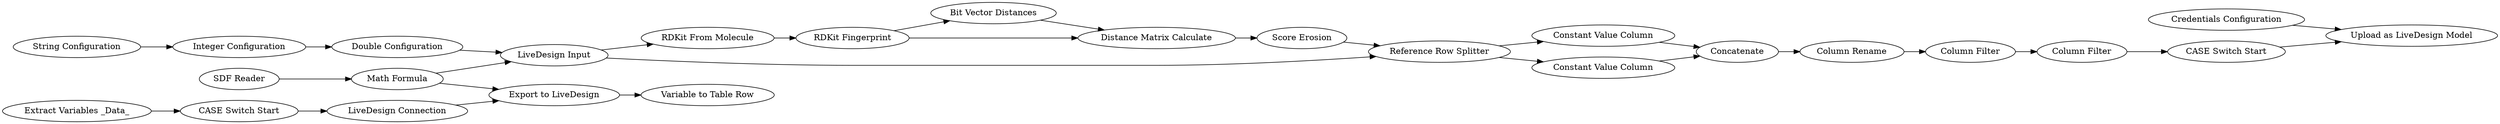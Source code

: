 digraph {
	"1482209049695656971_16193" [label="Math Formula"]
	"-7298465488300706284_5" [label="Bit Vector Distances"]
	"6596486722252779075_15409" [label="Reference Row Splitter"]
	"-1974324807732474824_16197" [label="CASE Switch Start"]
	"1482209049695656971_28" [label="Integer Configuration"]
	"-1974324807732474824_16203" [label="Extract Variables _Data_"]
	"-7298465488300706284_4" [label="RDKit Fingerprint"]
	"1482209049695656971_453" [label="Credentials Configuration"]
	"1482209049695656971_7" [label="Score Erosion"]
	"1482209049695656971_16179" [label="LiveDesign Input"]
	"-6875090547529250382_15425" [label="CASE Switch Start"]
	"6596486722252779075_15410" [label="Constant Value Column"]
	"-6875090547529250382_15252" [label="Column Filter"]
	"1482209049695656971_26" [label="String Configuration"]
	"6596486722252779075_15427" [label="Column Rename"]
	"-7298465488300706284_6" [label="Distance Matrix Calculate"]
	"-7298465488300706284_3" [label="RDKit From Molecule"]
	"6596486722252779075_15426" [label=Concatenate]
	"1482209049695656971_15417" [label="SDF Reader"]
	"6596486722252779075_15428" [label="Column Filter"]
	"-1974324807732474824_16208" [label="Export to LiveDesign"]
	"-1974324807732474824_16210" [label="Variable to Table Row"]
	"1482209049695656971_29" [label="Double Configuration"]
	"6596486722252779075_15425" [label="Constant Value Column"]
	"-1974324807732474824_16196" [label="LiveDesign Connection"]
	"1482209049695656971_16" [label="Upload as LiveDesign Model"]
	"-1974324807732474824_16208" -> "-1974324807732474824_16210"
	"1482209049695656971_16179" -> "6596486722252779075_15409"
	"6596486722252779075_15426" -> "6596486722252779075_15427"
	"6596486722252779075_15409" -> "6596486722252779075_15410"
	"-1974324807732474824_16203" -> "-1974324807732474824_16197"
	"1482209049695656971_16193" -> "-1974324807732474824_16208"
	"6596486722252779075_15425" -> "6596486722252779075_15426"
	"1482209049695656971_29" -> "1482209049695656971_16179"
	"-7298465488300706284_6" -> "1482209049695656971_7"
	"1482209049695656971_453" -> "1482209049695656971_16"
	"1482209049695656971_26" -> "1482209049695656971_28"
	"-7298465488300706284_5" -> "-7298465488300706284_6"
	"-7298465488300706284_4" -> "-7298465488300706284_5"
	"1482209049695656971_16193" -> "1482209049695656971_16179"
	"-7298465488300706284_3" -> "-7298465488300706284_4"
	"-6875090547529250382_15252" -> "-6875090547529250382_15425"
	"1482209049695656971_28" -> "1482209049695656971_29"
	"-6875090547529250382_15425" -> "1482209049695656971_16"
	"1482209049695656971_16179" -> "-7298465488300706284_3"
	"-7298465488300706284_4" -> "-7298465488300706284_6"
	"-1974324807732474824_16196" -> "-1974324807732474824_16208"
	"-1974324807732474824_16197" -> "-1974324807732474824_16196"
	"1482209049695656971_7" -> "6596486722252779075_15409"
	"6596486722252779075_15409" -> "6596486722252779075_15425"
	"6596486722252779075_15410" -> "6596486722252779075_15426"
	"1482209049695656971_15417" -> "1482209049695656971_16193"
	"6596486722252779075_15427" -> "6596486722252779075_15428"
	"6596486722252779075_15428" -> "-6875090547529250382_15252"
	rankdir=LR
}
